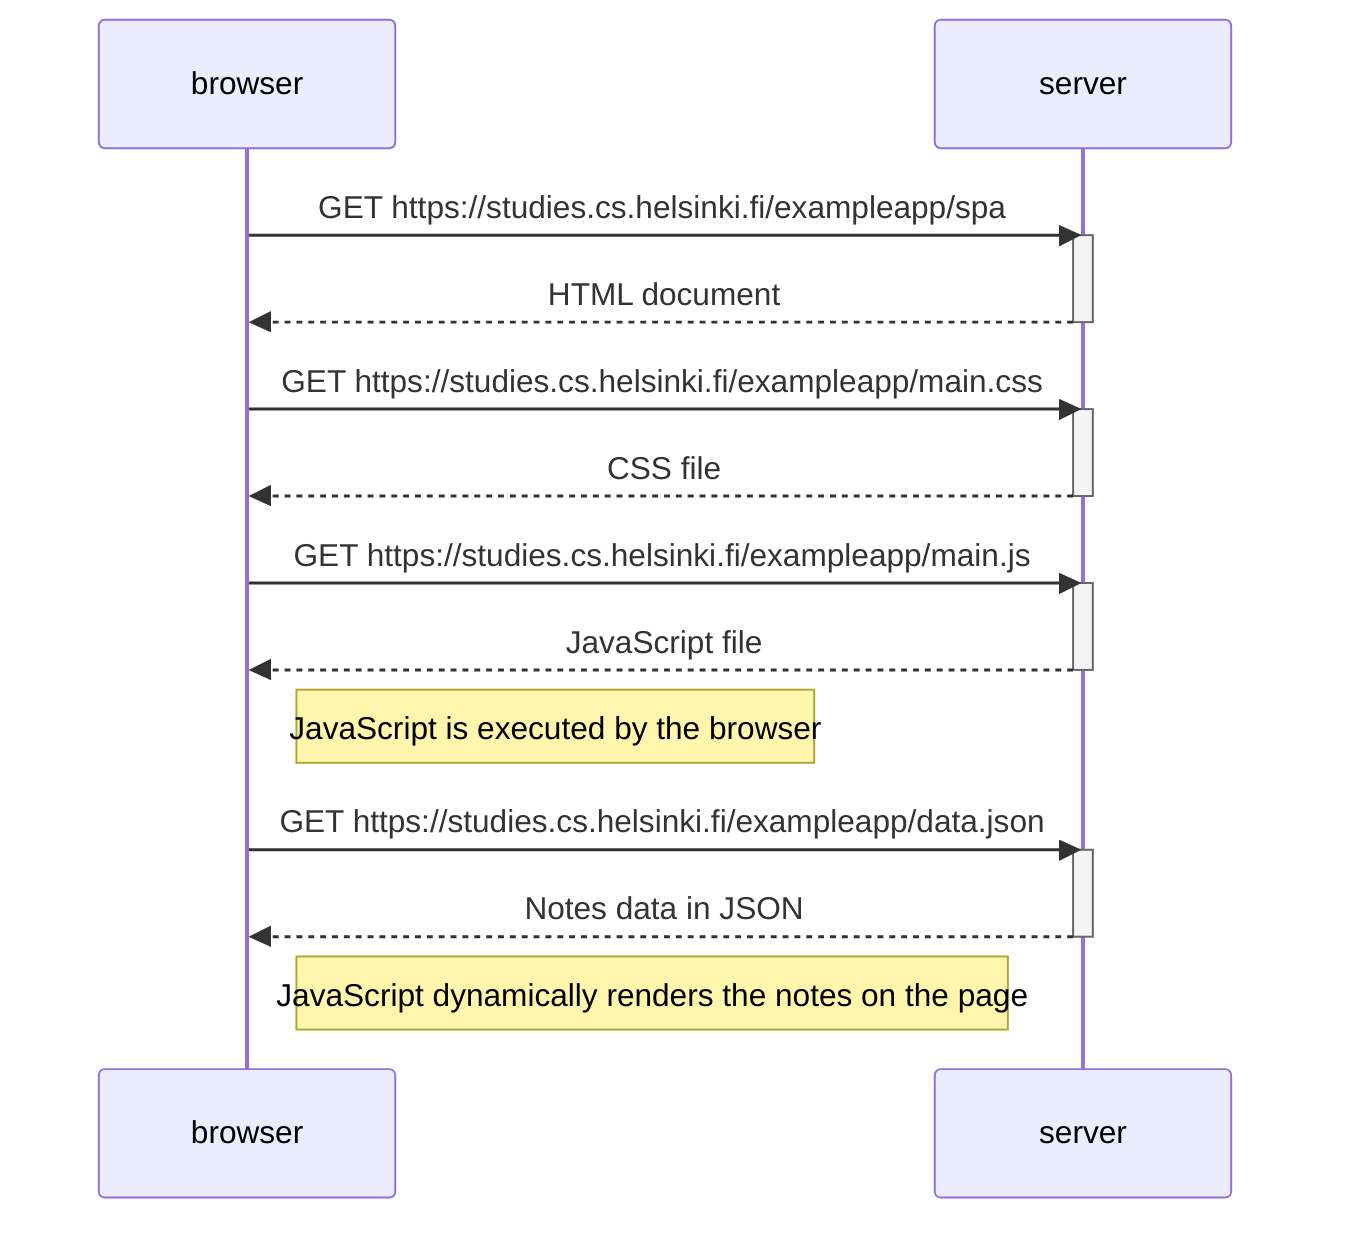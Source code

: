 sequenceDiagram
    participant browser
    participant server

    browser->>server: GET https://studies.cs.helsinki.fi/exampleapp/spa
    activate server
    server-->>browser: HTML document
    deactivate server

    browser->>server: GET https://studies.cs.helsinki.fi/exampleapp/main.css
    activate server
    server-->>browser: CSS file
    deactivate server

    browser->>server: GET https://studies.cs.helsinki.fi/exampleapp/main.js
    activate server
    server-->>browser: JavaScript file
    deactivate server

    Note right of browser: JavaScript is executed by the browser

    browser->>server: GET https://studies.cs.helsinki.fi/exampleapp/data.json
    activate server
    server-->>browser: Notes data in JSON
    deactivate server

    Note right of browser: JavaScript dynamically renders the notes on the page